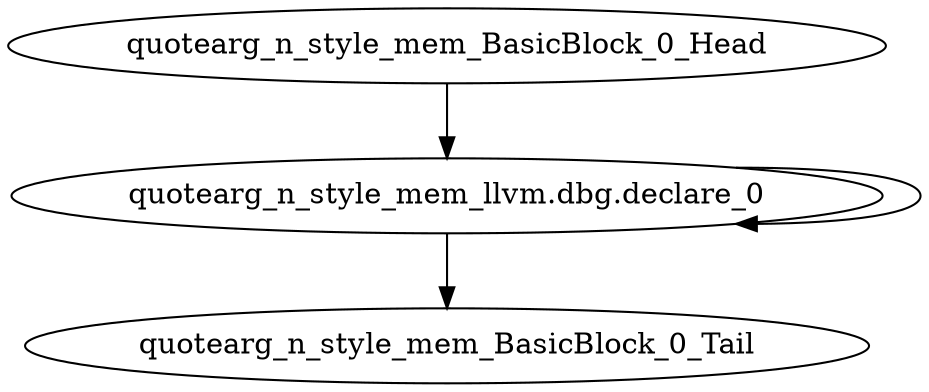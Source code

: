 digraph G {
    "quotearg_n_style_mem_BasicBlock_0_Head" -> "quotearg_n_style_mem_llvm.dbg.declare_0"
    "quotearg_n_style_mem_llvm.dbg.declare_0" -> "quotearg_n_style_mem_llvm.dbg.declare_0"
    "quotearg_n_style_mem_llvm.dbg.declare_0" -> "quotearg_n_style_mem_BasicBlock_0_Tail"
}

